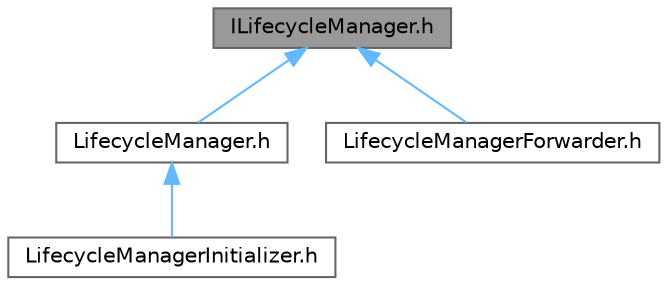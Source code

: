 digraph "ILifecycleManager.h"
{
 // LATEX_PDF_SIZE
  bgcolor="transparent";
  edge [fontname=Helvetica,fontsize=10,labelfontname=Helvetica,labelfontsize=10];
  node [fontname=Helvetica,fontsize=10,shape=box,height=0.2,width=0.4];
  Node1 [id="Node000001",label="ILifecycleManager.h",height=0.2,width=0.4,color="gray40", fillcolor="grey60", style="filled", fontcolor="black",tooltip=" "];
  Node1 -> Node2 [id="edge1_Node000001_Node000002",dir="back",color="steelblue1",style="solid",tooltip=" "];
  Node2 [id="Node000002",label="LifecycleManager.h",height=0.2,width=0.4,color="grey40", fillcolor="white", style="filled",URL="$d7/d1a/LifecycleManager_8h.html",tooltip=" "];
  Node2 -> Node3 [id="edge2_Node000002_Node000003",dir="back",color="steelblue1",style="solid",tooltip=" "];
  Node3 [id="Node000003",label="LifecycleManagerInitializer.h",height=0.2,width=0.4,color="grey40", fillcolor="white", style="filled",URL="$d3/d35/LifecycleManagerInitializer_8h_source.html",tooltip=" "];
  Node1 -> Node4 [id="edge3_Node000001_Node000004",dir="back",color="steelblue1",style="solid",tooltip=" "];
  Node4 [id="Node000004",label="LifecycleManagerForwarder.h",height=0.2,width=0.4,color="grey40", fillcolor="white", style="filled",URL="$d2/d39/LifecycleManagerForwarder_8h.html",tooltip=" "];
}
